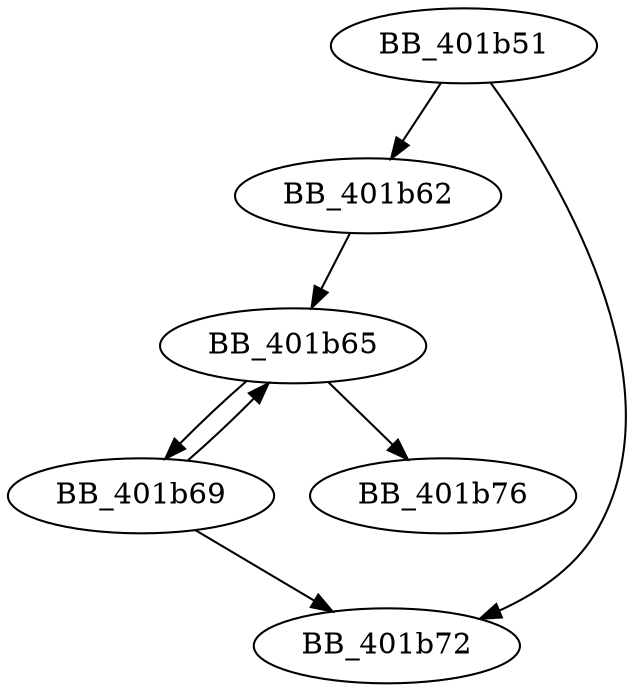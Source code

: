 DiGraph sub_401B51{
BB_401b51->BB_401b62
BB_401b51->BB_401b72
BB_401b62->BB_401b65
BB_401b65->BB_401b69
BB_401b65->BB_401b76
BB_401b69->BB_401b65
BB_401b69->BB_401b72
}
